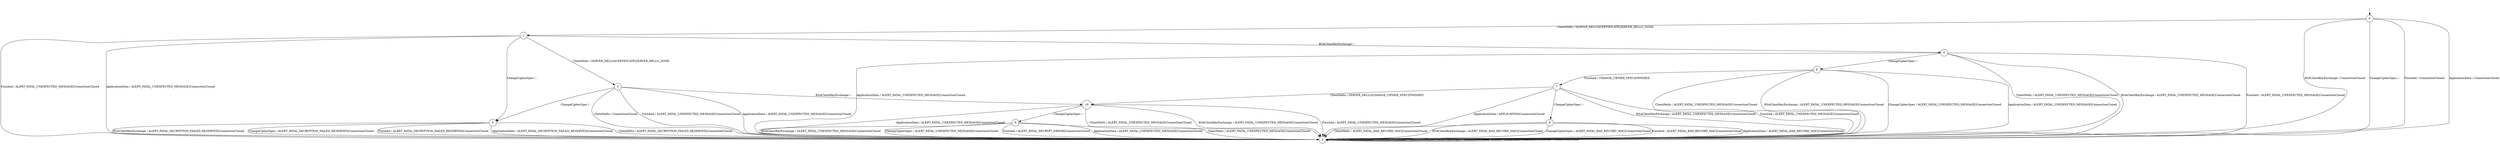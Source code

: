 digraph g {
__start0 [label="" shape="none"];

	s0 [shape="circle" label="0"];
	s1 [shape="circle" label="1"];
	s2 [shape="circle" label="2"];
	s3 [shape="circle" label="3"];
	s4 [shape="circle" label="4"];
	s5 [shape="circle" label="5"];
	s6 [shape="circle" label="6"];
	s7 [shape="circle" label="7"];
	s8 [shape="circle" label="8"];
	s9 [shape="circle" label="9"];
	s10 [shape="circle" label="10"];
	s0 -> s1 [label="ClientHello / SERVER_HELLO|CERTIFICATE|SERVER_HELLO_DONE"];
	s0 -> s2 [label="RSAClientKeyExchange / ConnectionClosed"];
	s0 -> s2 [label="ChangeCipherSpec / -"];
	s0 -> s2 [label="Finished / ConnectionClosed"];
	s0 -> s2 [label="ApplicationData / ConnectionClosed"];
	s1 -> s3 [label="ClientHello / SERVER_HELLO|CERTIFICATE|SERVER_HELLO_DONE"];
	s1 -> s4 [label="RSAClientKeyExchange / -"];
	s1 -> s5 [label="ChangeCipherSpec / -"];
	s1 -> s2 [label="Finished / ALERT_FATAL_UNEXPECTED_MESSAGE|ConnectionClosed"];
	s1 -> s2 [label="ApplicationData / ALERT_FATAL_UNEXPECTED_MESSAGE|ConnectionClosed"];
	s2 -> s2 [label="ClientHello / ConnectionClosed"];
	s2 -> s2 [label="RSAClientKeyExchange / ConnectionClosed"];
	s2 -> s2 [label="ChangeCipherSpec / ConnectionClosed"];
	s2 -> s2 [label="Finished / ConnectionClosed"];
	s2 -> s2 [label="ApplicationData / ConnectionClosed"];
	s3 -> s2 [label="ClientHello / ConnectionClosed"];
	s3 -> s10 [label="RSAClientKeyExchange / -"];
	s3 -> s5 [label="ChangeCipherSpec / -"];
	s3 -> s2 [label="Finished / ALERT_FATAL_UNEXPECTED_MESSAGE|ConnectionClosed"];
	s3 -> s2 [label="ApplicationData / ALERT_FATAL_UNEXPECTED_MESSAGE|ConnectionClosed"];
	s4 -> s2 [label="ClientHello / ALERT_FATAL_UNEXPECTED_MESSAGE|ConnectionClosed"];
	s4 -> s2 [label="RSAClientKeyExchange / ALERT_FATAL_UNEXPECTED_MESSAGE|ConnectionClosed"];
	s4 -> s6 [label="ChangeCipherSpec / -"];
	s4 -> s2 [label="Finished / ALERT_FATAL_UNEXPECTED_MESSAGE|ConnectionClosed"];
	s4 -> s2 [label="ApplicationData / ALERT_FATAL_UNEXPECTED_MESSAGE|ConnectionClosed"];
	s5 -> s2 [label="ClientHello / ALERT_FATAL_DECRYPTION_FAILED_RESERVED|ConnectionClosed"];
	s5 -> s2 [label="RSAClientKeyExchange / ALERT_FATAL_DECRYPTION_FAILED_RESERVED|ConnectionClosed"];
	s5 -> s2 [label="ChangeCipherSpec / ALERT_FATAL_DECRYPTION_FAILED_RESERVED|ConnectionClosed"];
	s5 -> s2 [label="Finished / ALERT_FATAL_DECRYPTION_FAILED_RESERVED|ConnectionClosed"];
	s5 -> s2 [label="ApplicationData / ALERT_FATAL_DECRYPTION_FAILED_RESERVED|ConnectionClosed"];
	s6 -> s2 [label="ClientHello / ALERT_FATAL_UNEXPECTED_MESSAGE|ConnectionClosed"];
	s6 -> s2 [label="RSAClientKeyExchange / ALERT_FATAL_UNEXPECTED_MESSAGE|ConnectionClosed"];
	s6 -> s2 [label="ChangeCipherSpec / ALERT_FATAL_UNEXPECTED_MESSAGE|ConnectionClosed"];
	s6 -> s7 [label="Finished / CHANGE_CIPHER_SPEC|FINISHED"];
	s6 -> s2 [label="ApplicationData / ALERT_FATAL_UNEXPECTED_MESSAGE|ConnectionClosed"];
	s7 -> s10 [label="ClientHello / SERVER_HELLO|CHANGE_CIPHER_SPEC|FINISHED"];
	s7 -> s2 [label="RSAClientKeyExchange / ALERT_FATAL_UNEXPECTED_MESSAGE|ConnectionClosed"];
	s7 -> s8 [label="ChangeCipherSpec / -"];
	s7 -> s2 [label="Finished / ALERT_FATAL_UNEXPECTED_MESSAGE|ConnectionClosed"];
	s7 -> s2 [label="ApplicationData / APPLICATION|ConnectionClosed"];
	s8 -> s2 [label="ClientHello / ALERT_FATAL_BAD_RECORD_MAC|ConnectionClosed"];
	s8 -> s2 [label="RSAClientKeyExchange / ALERT_FATAL_BAD_RECORD_MAC|ConnectionClosed"];
	s8 -> s2 [label="ChangeCipherSpec / ALERT_FATAL_BAD_RECORD_MAC|ConnectionClosed"];
	s8 -> s2 [label="Finished / ALERT_FATAL_BAD_RECORD_MAC|ConnectionClosed"];
	s8 -> s2 [label="ApplicationData / ALERT_FATAL_BAD_RECORD_MAC|ConnectionClosed"];
	s9 -> s2 [label="ClientHello / ALERT_FATAL_UNEXPECTED_MESSAGE|ConnectionClosed"];
	s9 -> s2 [label="RSAClientKeyExchange / ALERT_FATAL_UNEXPECTED_MESSAGE|ConnectionClosed"];
	s9 -> s2 [label="ChangeCipherSpec / ALERT_FATAL_UNEXPECTED_MESSAGE|ConnectionClosed"];
	s9 -> s2 [label="Finished / ALERT_FATAL_DECRYPT_ERROR|ConnectionClosed"];
	s9 -> s2 [label="ApplicationData / ALERT_FATAL_UNEXPECTED_MESSAGE|ConnectionClosed"];
	s10 -> s2 [label="ClientHello / ALERT_FATAL_UNEXPECTED_MESSAGE|ConnectionClosed"];
	s10 -> s2 [label="RSAClientKeyExchange / ALERT_FATAL_UNEXPECTED_MESSAGE|ConnectionClosed"];
	s10 -> s9 [label="ChangeCipherSpec / -"];
	s10 -> s2 [label="Finished / ALERT_FATAL_UNEXPECTED_MESSAGE|ConnectionClosed"];
	s10 -> s2 [label="ApplicationData / ALERT_FATAL_UNEXPECTED_MESSAGE|ConnectionClosed"];

__start0 -> s0;
}
